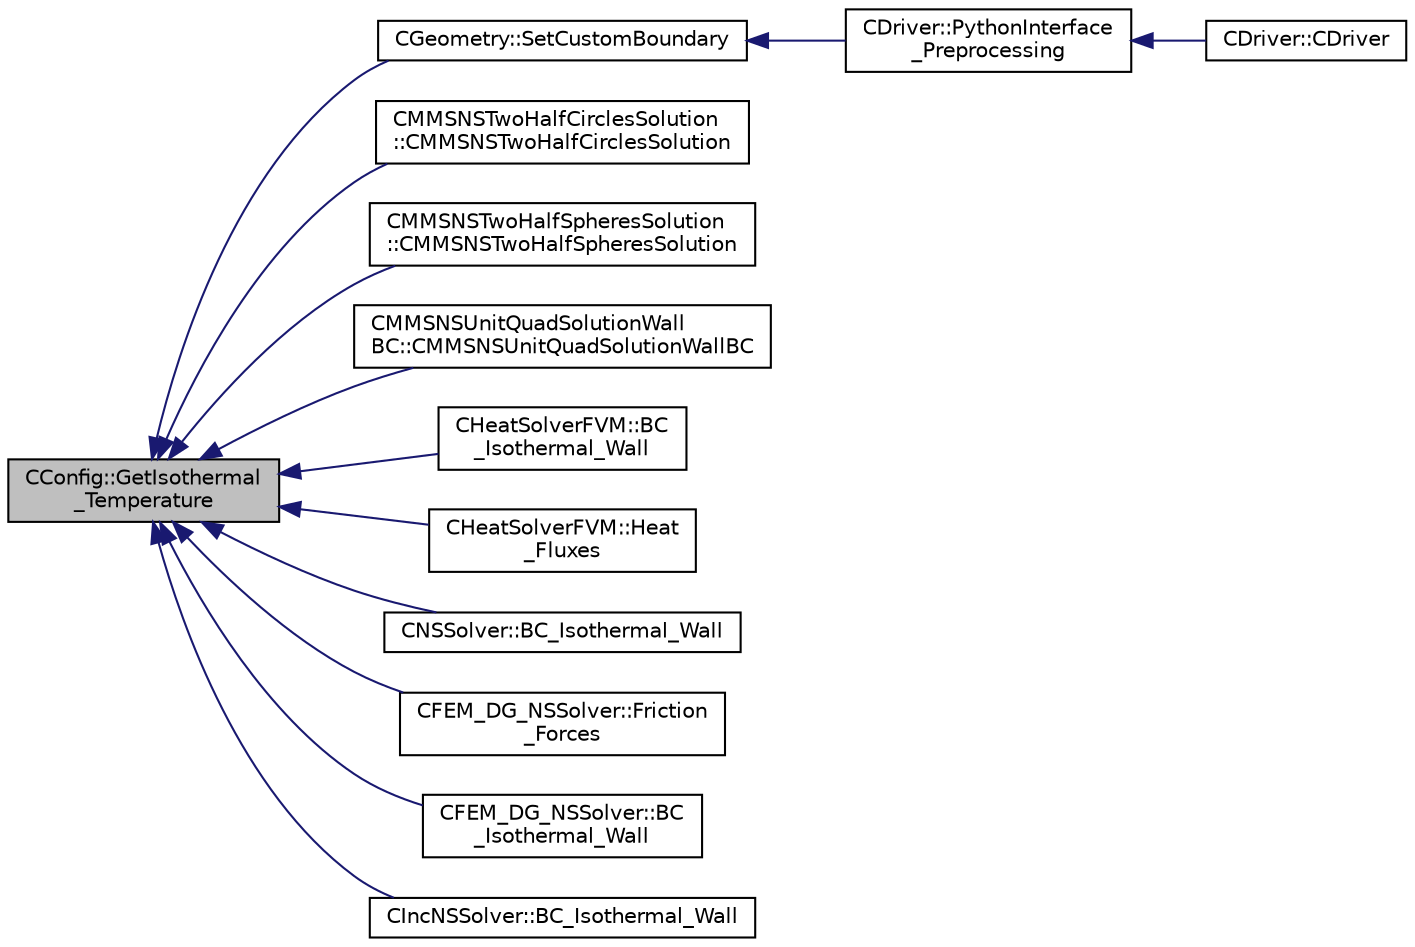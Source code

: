 digraph "CConfig::GetIsothermal_Temperature"
{
  edge [fontname="Helvetica",fontsize="10",labelfontname="Helvetica",labelfontsize="10"];
  node [fontname="Helvetica",fontsize="10",shape=record];
  rankdir="LR";
  Node4418 [label="CConfig::GetIsothermal\l_Temperature",height=0.2,width=0.4,color="black", fillcolor="grey75", style="filled", fontcolor="black"];
  Node4418 -> Node4419 [dir="back",color="midnightblue",fontsize="10",style="solid",fontname="Helvetica"];
  Node4419 [label="CGeometry::SetCustomBoundary",height=0.2,width=0.4,color="black", fillcolor="white", style="filled",URL="$class_c_geometry.html#a15dd9fe9352493c70f21b217bab034ea",tooltip="Set the data containers for customized boundary conditions. "];
  Node4419 -> Node4420 [dir="back",color="midnightblue",fontsize="10",style="solid",fontname="Helvetica"];
  Node4420 [label="CDriver::PythonInterface\l_Preprocessing",height=0.2,width=0.4,color="black", fillcolor="white", style="filled",URL="$class_c_driver.html#aff17f90d1f041cac6ddaf9d3f7450dbe",tooltip="Initialize Python interface functionalities. "];
  Node4420 -> Node4421 [dir="back",color="midnightblue",fontsize="10",style="solid",fontname="Helvetica"];
  Node4421 [label="CDriver::CDriver",height=0.2,width=0.4,color="black", fillcolor="white", style="filled",URL="$class_c_driver.html#a3fca4a013a6efa9bbb38fe78a86b5f3d",tooltip="Constructor of the class. "];
  Node4418 -> Node4422 [dir="back",color="midnightblue",fontsize="10",style="solid",fontname="Helvetica"];
  Node4422 [label="CMMSNSTwoHalfCirclesSolution\l::CMMSNSTwoHalfCirclesSolution",height=0.2,width=0.4,color="black", fillcolor="white", style="filled",URL="$class_c_m_m_s_n_s_two_half_circles_solution.html#afb31f8a5302b2a376a1781805fefb3f1"];
  Node4418 -> Node4423 [dir="back",color="midnightblue",fontsize="10",style="solid",fontname="Helvetica"];
  Node4423 [label="CMMSNSTwoHalfSpheresSolution\l::CMMSNSTwoHalfSpheresSolution",height=0.2,width=0.4,color="black", fillcolor="white", style="filled",URL="$class_c_m_m_s_n_s_two_half_spheres_solution.html#a8a5a9229428c02216ec39243e5738c2c"];
  Node4418 -> Node4424 [dir="back",color="midnightblue",fontsize="10",style="solid",fontname="Helvetica"];
  Node4424 [label="CMMSNSUnitQuadSolutionWall\lBC::CMMSNSUnitQuadSolutionWallBC",height=0.2,width=0.4,color="black", fillcolor="white", style="filled",URL="$class_c_m_m_s_n_s_unit_quad_solution_wall_b_c.html#a8a073b252ded24ccdb874d41b6e1660a"];
  Node4418 -> Node4425 [dir="back",color="midnightblue",fontsize="10",style="solid",fontname="Helvetica"];
  Node4425 [label="CHeatSolverFVM::BC\l_Isothermal_Wall",height=0.2,width=0.4,color="black", fillcolor="white", style="filled",URL="$class_c_heat_solver_f_v_m.html#a8e5ca5a8cb7c3eed8917cb8e1d0f68c2",tooltip="Impose the Navier-Stokes boundary condition (strong). "];
  Node4418 -> Node4426 [dir="back",color="midnightblue",fontsize="10",style="solid",fontname="Helvetica"];
  Node4426 [label="CHeatSolverFVM::Heat\l_Fluxes",height=0.2,width=0.4,color="black", fillcolor="white", style="filled",URL="$class_c_heat_solver_f_v_m.html#a0f6b7e5a6e657340e1634743b9631102",tooltip="Evaluate heat-flux related objectives. "];
  Node4418 -> Node4427 [dir="back",color="midnightblue",fontsize="10",style="solid",fontname="Helvetica"];
  Node4427 [label="CNSSolver::BC_Isothermal_Wall",height=0.2,width=0.4,color="black", fillcolor="white", style="filled",URL="$class_c_n_s_solver.html#acc95e1ac60fd8a27a8e44d1015c7deba",tooltip="Impose the Navier-Stokes boundary condition (strong). "];
  Node4418 -> Node4428 [dir="back",color="midnightblue",fontsize="10",style="solid",fontname="Helvetica"];
  Node4428 [label="CFEM_DG_NSSolver::Friction\l_Forces",height=0.2,width=0.4,color="black", fillcolor="white", style="filled",URL="$class_c_f_e_m___d_g___n_s_solver.html#a15cec95ab40ebb36ee69bc5f58840cf3",tooltip="Compute the viscous forces and all the addimensional coefficients. "];
  Node4418 -> Node4429 [dir="back",color="midnightblue",fontsize="10",style="solid",fontname="Helvetica"];
  Node4429 [label="CFEM_DG_NSSolver::BC\l_Isothermal_Wall",height=0.2,width=0.4,color="black", fillcolor="white", style="filled",URL="$class_c_f_e_m___d_g___n_s_solver.html#abcb36132263699c73988c03ca324e290",tooltip="Impose an isothermal condition at the wall. "];
  Node4418 -> Node4430 [dir="back",color="midnightblue",fontsize="10",style="solid",fontname="Helvetica"];
  Node4430 [label="CIncNSSolver::BC_Isothermal_Wall",height=0.2,width=0.4,color="black", fillcolor="white", style="filled",URL="$class_c_inc_n_s_solver.html#aff9a4fe7596b26665f888b60a39d5076",tooltip="Impose an isothermal temperature condition at the wall. "];
}
